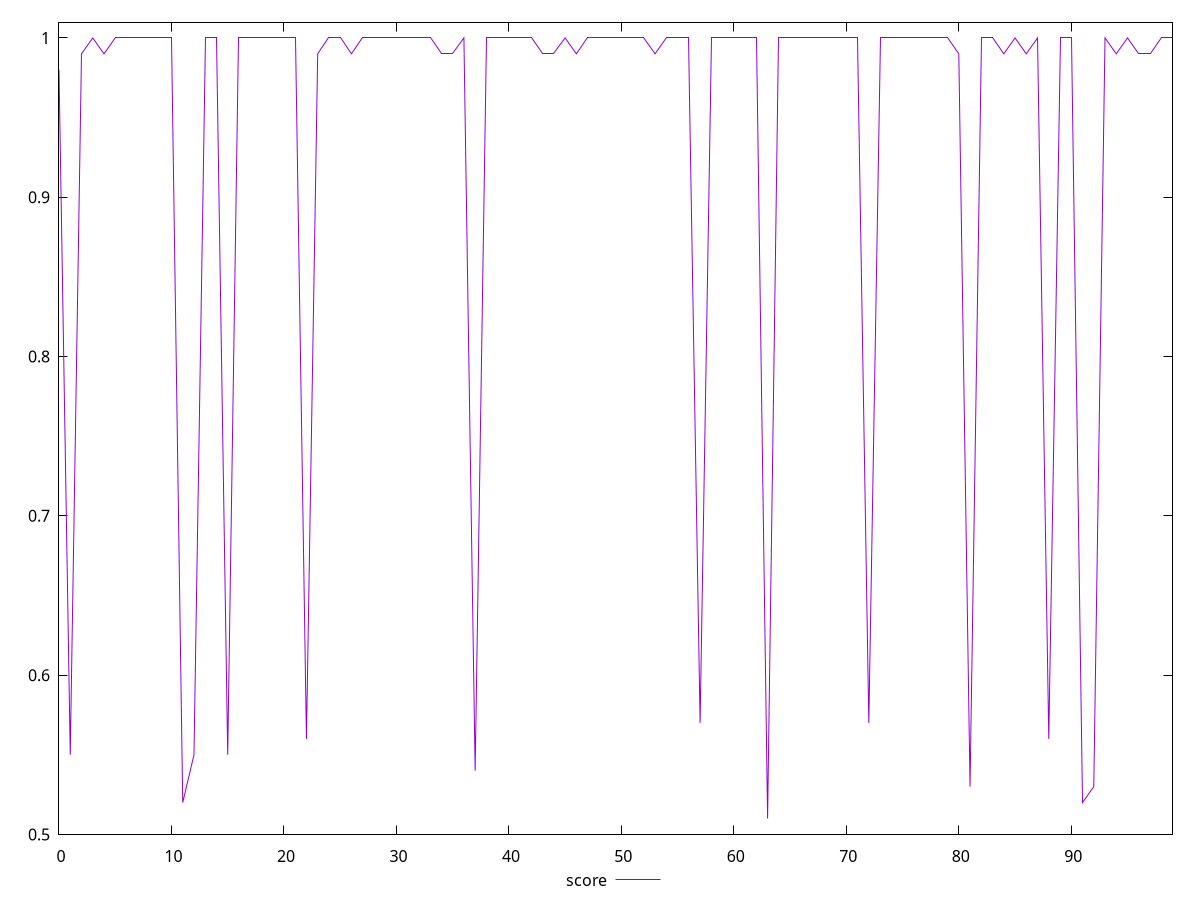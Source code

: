 reset

$score <<EOF
0 0.98
1 0.55
2 0.99
3 1
4 0.99
5 1
6 1
7 1
8 1
9 1
10 1
11 0.52
12 0.55
13 1
14 1
15 0.55
16 1
17 1
18 1
19 1
20 1
21 1
22 0.56
23 0.99
24 1
25 1
26 0.99
27 1
28 1
29 1
30 1
31 1
32 1
33 1
34 0.99
35 0.99
36 1
37 0.54
38 1
39 1
40 1
41 1
42 1
43 0.99
44 0.99
45 1
46 0.99
47 1
48 1
49 1
50 1
51 1
52 1
53 0.99
54 1
55 1
56 1
57 0.57
58 1
59 1
60 1
61 1
62 1
63 0.51
64 1
65 1
66 1
67 1
68 1
69 1
70 1
71 1
72 0.57
73 1
74 1
75 1
76 1
77 1
78 1
79 1
80 0.99
81 0.53
82 1
83 1
84 0.99
85 1
86 0.99
87 1
88 0.56
89 1
90 1
91 0.52
92 0.53
93 1
94 0.99
95 1
96 0.99
97 0.99
98 1
99 1
EOF

set key outside below
set xrange [0:99]
set yrange [0.5002:1.0098]
set trange [0.5002:1.0098]
set terminal svg size 640, 500 enhanced background rgb 'white'
set output "report_00019_2021-02-10T18-14-37.922Z//first-cpu-idle/samples/pages+cached+noadtech+nomedia/score/values.svg"

plot $score title "score" with line

reset

